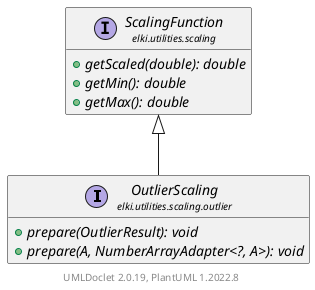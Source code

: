 @startuml
    remove .*\.(Instance|Par|Parameterizer|Factory)$
    set namespaceSeparator none
    hide empty fields
    hide empty methods

    interface "<size:14>OutlierScaling\n<size:10>elki.utilities.scaling.outlier" as elki.utilities.scaling.outlier.OutlierScaling [[OutlierScaling.html]] {
        {abstract} +prepare(OutlierResult): void
        {abstract} +prepare(A, NumberArrayAdapter<?, A>): void
    }

    interface "<size:14>ScalingFunction\n<size:10>elki.utilities.scaling" as elki.utilities.scaling.ScalingFunction [[../ScalingFunction.html]] {
        {abstract} +getScaled(double): double
        {abstract} +getMin(): double
        {abstract} +getMax(): double
    }

    elki.utilities.scaling.ScalingFunction <|-- elki.utilities.scaling.outlier.OutlierScaling

    center footer UMLDoclet 2.0.19, PlantUML 1.2022.8
@enduml
